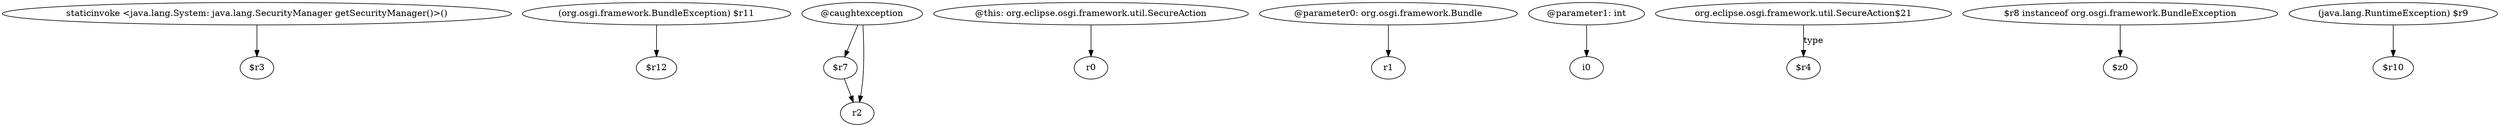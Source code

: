 digraph g {
0[label="staticinvoke <java.lang.System: java.lang.SecurityManager getSecurityManager()>()"]
1[label="$r3"]
0->1[label=""]
2[label="(org.osgi.framework.BundleException) $r11"]
3[label="$r12"]
2->3[label=""]
4[label="@caughtexception"]
5[label="$r7"]
4->5[label=""]
6[label="@this: org.eclipse.osgi.framework.util.SecureAction"]
7[label="r0"]
6->7[label=""]
8[label="@parameter0: org.osgi.framework.Bundle"]
9[label="r1"]
8->9[label=""]
10[label="@parameter1: int"]
11[label="i0"]
10->11[label=""]
12[label="org.eclipse.osgi.framework.util.SecureAction$21"]
13[label="$r4"]
12->13[label="type"]
14[label="r2"]
5->14[label=""]
15[label="$r8 instanceof org.osgi.framework.BundleException"]
16[label="$z0"]
15->16[label=""]
17[label="(java.lang.RuntimeException) $r9"]
18[label="$r10"]
17->18[label=""]
4->14[label=""]
}